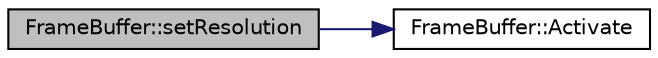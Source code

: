digraph "FrameBuffer::setResolution"
{
  edge [fontname="Helvetica",fontsize="10",labelfontname="Helvetica",labelfontsize="10"];
  node [fontname="Helvetica",fontsize="10",shape=record];
  rankdir="LR";
  Node1 [label="FrameBuffer::setResolution",height=0.2,width=0.4,color="black", fillcolor="grey75", style="filled", fontcolor="black"];
  Node1 -> Node2 [color="midnightblue",fontsize="10",style="solid",fontname="Helvetica"];
  Node2 [label="FrameBuffer::Activate",height=0.2,width=0.4,color="black", fillcolor="white", style="filled",URL="$class_frame_buffer.html#ae4f8aa3bce80a07bcfa3faa6f1a79f25"];
}
